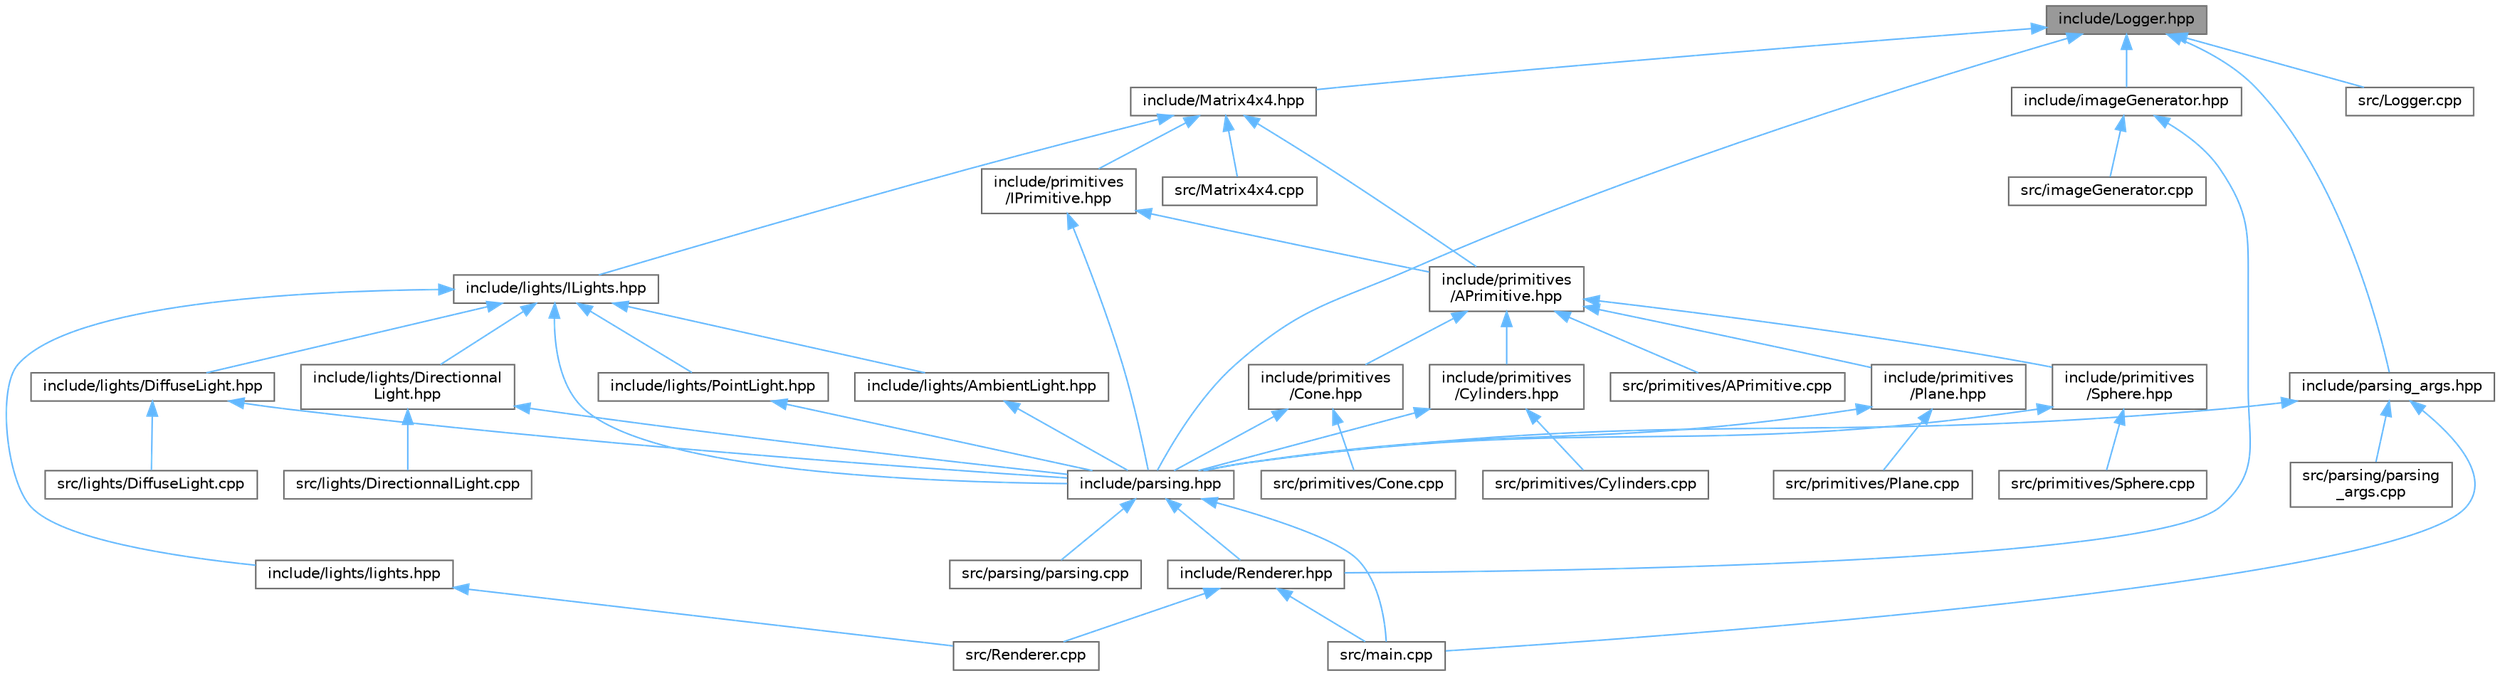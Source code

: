 digraph "include/Logger.hpp"
{
 // LATEX_PDF_SIZE
  bgcolor="transparent";
  edge [fontname=Helvetica,fontsize=10,labelfontname=Helvetica,labelfontsize=10];
  node [fontname=Helvetica,fontsize=10,shape=box,height=0.2,width=0.4];
  Node1 [id="Node000001",label="include/Logger.hpp",height=0.2,width=0.4,color="gray40", fillcolor="grey60", style="filled", fontcolor="black",tooltip="logger class"];
  Node1 -> Node2 [id="edge1_Node000001_Node000002",dir="back",color="steelblue1",style="solid",tooltip=" "];
  Node2 [id="Node000002",label="include/Matrix4x4.hpp",height=0.2,width=0.4,color="grey40", fillcolor="white", style="filled",URL="$Matrix4x4_8hpp.html",tooltip="matrix class"];
  Node2 -> Node3 [id="edge2_Node000002_Node000003",dir="back",color="steelblue1",style="solid",tooltip=" "];
  Node3 [id="Node000003",label="include/lights/ILights.hpp",height=0.2,width=0.4,color="grey40", fillcolor="white", style="filled",URL="$ILights_8hpp.html",tooltip="light interface"];
  Node3 -> Node4 [id="edge3_Node000003_Node000004",dir="back",color="steelblue1",style="solid",tooltip=" "];
  Node4 [id="Node000004",label="include/lights/AmbientLight.hpp",height=0.2,width=0.4,color="grey40", fillcolor="white", style="filled",URL="$AmbientLight_8hpp_source.html",tooltip=" "];
  Node4 -> Node5 [id="edge4_Node000004_Node000005",dir="back",color="steelblue1",style="solid",tooltip=" "];
  Node5 [id="Node000005",label="include/parsing.hpp",height=0.2,width=0.4,color="grey40", fillcolor="white", style="filled",URL="$parsing_8hpp.html",tooltip="parsing class"];
  Node5 -> Node6 [id="edge5_Node000005_Node000006",dir="back",color="steelblue1",style="solid",tooltip=" "];
  Node6 [id="Node000006",label="include/Renderer.hpp",height=0.2,width=0.4,color="grey40", fillcolor="white", style="filled",URL="$Renderer_8hpp.html",tooltip=" "];
  Node6 -> Node7 [id="edge6_Node000006_Node000007",dir="back",color="steelblue1",style="solid",tooltip=" "];
  Node7 [id="Node000007",label="src/Renderer.cpp",height=0.2,width=0.4,color="grey40", fillcolor="white", style="filled",URL="$Renderer_8cpp.html",tooltip=" "];
  Node6 -> Node8 [id="edge7_Node000006_Node000008",dir="back",color="steelblue1",style="solid",tooltip=" "];
  Node8 [id="Node000008",label="src/main.cpp",height=0.2,width=0.4,color="grey40", fillcolor="white", style="filled",URL="$main_8cpp.html",tooltip="main function for the raytracer"];
  Node5 -> Node8 [id="edge8_Node000005_Node000008",dir="back",color="steelblue1",style="solid",tooltip=" "];
  Node5 -> Node9 [id="edge9_Node000005_Node000009",dir="back",color="steelblue1",style="solid",tooltip=" "];
  Node9 [id="Node000009",label="src/parsing/parsing.cpp",height=0.2,width=0.4,color="grey40", fillcolor="white", style="filled",URL="$parsing_8cpp.html",tooltip="parsing class definition"];
  Node3 -> Node10 [id="edge10_Node000003_Node000010",dir="back",color="steelblue1",style="solid",tooltip=" "];
  Node10 [id="Node000010",label="include/lights/DiffuseLight.hpp",height=0.2,width=0.4,color="grey40", fillcolor="white", style="filled",URL="$DiffuseLight_8hpp.html",tooltip=" "];
  Node10 -> Node5 [id="edge11_Node000010_Node000005",dir="back",color="steelblue1",style="solid",tooltip=" "];
  Node10 -> Node11 [id="edge12_Node000010_Node000011",dir="back",color="steelblue1",style="solid",tooltip=" "];
  Node11 [id="Node000011",label="src/lights/DiffuseLight.cpp",height=0.2,width=0.4,color="grey40", fillcolor="white", style="filled",URL="$DiffuseLight_8cpp.html",tooltip=" "];
  Node3 -> Node12 [id="edge13_Node000003_Node000012",dir="back",color="steelblue1",style="solid",tooltip=" "];
  Node12 [id="Node000012",label="include/lights/Directionnal\lLight.hpp",height=0.2,width=0.4,color="grey40", fillcolor="white", style="filled",URL="$DirectionnalLight_8hpp.html",tooltip=" "];
  Node12 -> Node5 [id="edge14_Node000012_Node000005",dir="back",color="steelblue1",style="solid",tooltip=" "];
  Node12 -> Node13 [id="edge15_Node000012_Node000013",dir="back",color="steelblue1",style="solid",tooltip=" "];
  Node13 [id="Node000013",label="src/lights/DirectionnalLight.cpp",height=0.2,width=0.4,color="grey40", fillcolor="white", style="filled",URL="$DirectionnalLight_8cpp.html",tooltip=" "];
  Node3 -> Node14 [id="edge16_Node000003_Node000014",dir="back",color="steelblue1",style="solid",tooltip=" "];
  Node14 [id="Node000014",label="include/lights/PointLight.hpp",height=0.2,width=0.4,color="grey40", fillcolor="white", style="filled",URL="$PointLight_8hpp_source.html",tooltip=" "];
  Node14 -> Node5 [id="edge17_Node000014_Node000005",dir="back",color="steelblue1",style="solid",tooltip=" "];
  Node3 -> Node15 [id="edge18_Node000003_Node000015",dir="back",color="steelblue1",style="solid",tooltip=" "];
  Node15 [id="Node000015",label="include/lights/lights.hpp",height=0.2,width=0.4,color="grey40", fillcolor="white", style="filled",URL="$lights_8hpp_source.html",tooltip=" "];
  Node15 -> Node7 [id="edge19_Node000015_Node000007",dir="back",color="steelblue1",style="solid",tooltip=" "];
  Node3 -> Node5 [id="edge20_Node000003_Node000005",dir="back",color="steelblue1",style="solid",tooltip=" "];
  Node2 -> Node16 [id="edge21_Node000002_Node000016",dir="back",color="steelblue1",style="solid",tooltip=" "];
  Node16 [id="Node000016",label="include/primitives\l/APrimitive.hpp",height=0.2,width=0.4,color="grey40", fillcolor="white", style="filled",URL="$APrimitive_8hpp.html",tooltip=" "];
  Node16 -> Node17 [id="edge22_Node000016_Node000017",dir="back",color="steelblue1",style="solid",tooltip=" "];
  Node17 [id="Node000017",label="include/primitives\l/Cone.hpp",height=0.2,width=0.4,color="grey40", fillcolor="white", style="filled",URL="$Cone_8hpp.html",tooltip=" "];
  Node17 -> Node5 [id="edge23_Node000017_Node000005",dir="back",color="steelblue1",style="solid",tooltip=" "];
  Node17 -> Node18 [id="edge24_Node000017_Node000018",dir="back",color="steelblue1",style="solid",tooltip=" "];
  Node18 [id="Node000018",label="src/primitives/Cone.cpp",height=0.2,width=0.4,color="grey40", fillcolor="white", style="filled",URL="$Cone_8cpp.html",tooltip=" "];
  Node16 -> Node19 [id="edge25_Node000016_Node000019",dir="back",color="steelblue1",style="solid",tooltip=" "];
  Node19 [id="Node000019",label="include/primitives\l/Cylinders.hpp",height=0.2,width=0.4,color="grey40", fillcolor="white", style="filled",URL="$Cylinders_8hpp.html",tooltip="Cylinders class."];
  Node19 -> Node5 [id="edge26_Node000019_Node000005",dir="back",color="steelblue1",style="solid",tooltip=" "];
  Node19 -> Node20 [id="edge27_Node000019_Node000020",dir="back",color="steelblue1",style="solid",tooltip=" "];
  Node20 [id="Node000020",label="src/primitives/Cylinders.cpp",height=0.2,width=0.4,color="grey40", fillcolor="white", style="filled",URL="$Cylinders_8cpp.html",tooltip=" "];
  Node16 -> Node21 [id="edge28_Node000016_Node000021",dir="back",color="steelblue1",style="solid",tooltip=" "];
  Node21 [id="Node000021",label="include/primitives\l/Plane.hpp",height=0.2,width=0.4,color="grey40", fillcolor="white", style="filled",URL="$Plane_8hpp.html",tooltip="plane class"];
  Node21 -> Node5 [id="edge29_Node000021_Node000005",dir="back",color="steelblue1",style="solid",tooltip=" "];
  Node21 -> Node22 [id="edge30_Node000021_Node000022",dir="back",color="steelblue1",style="solid",tooltip=" "];
  Node22 [id="Node000022",label="src/primitives/Plane.cpp",height=0.2,width=0.4,color="grey40", fillcolor="white", style="filled",URL="$Plane_8cpp.html",tooltip=" "];
  Node16 -> Node23 [id="edge31_Node000016_Node000023",dir="back",color="steelblue1",style="solid",tooltip=" "];
  Node23 [id="Node000023",label="include/primitives\l/Sphere.hpp",height=0.2,width=0.4,color="grey40", fillcolor="white", style="filled",URL="$Sphere_8hpp.html",tooltip="sphere class"];
  Node23 -> Node5 [id="edge32_Node000023_Node000005",dir="back",color="steelblue1",style="solid",tooltip=" "];
  Node23 -> Node24 [id="edge33_Node000023_Node000024",dir="back",color="steelblue1",style="solid",tooltip=" "];
  Node24 [id="Node000024",label="src/primitives/Sphere.cpp",height=0.2,width=0.4,color="grey40", fillcolor="white", style="filled",URL="$Sphere_8cpp.html",tooltip="sphere class definition"];
  Node16 -> Node25 [id="edge34_Node000016_Node000025",dir="back",color="steelblue1",style="solid",tooltip=" "];
  Node25 [id="Node000025",label="src/primitives/APrimitive.cpp",height=0.2,width=0.4,color="grey40", fillcolor="white", style="filled",URL="$APrimitive_8cpp.html",tooltip=" "];
  Node2 -> Node26 [id="edge35_Node000002_Node000026",dir="back",color="steelblue1",style="solid",tooltip=" "];
  Node26 [id="Node000026",label="include/primitives\l/IPrimitive.hpp",height=0.2,width=0.4,color="grey40", fillcolor="white", style="filled",URL="$IPrimitive_8hpp.html",tooltip="primitive interface"];
  Node26 -> Node5 [id="edge36_Node000026_Node000005",dir="back",color="steelblue1",style="solid",tooltip=" "];
  Node26 -> Node16 [id="edge37_Node000026_Node000016",dir="back",color="steelblue1",style="solid",tooltip=" "];
  Node2 -> Node27 [id="edge38_Node000002_Node000027",dir="back",color="steelblue1",style="solid",tooltip=" "];
  Node27 [id="Node000027",label="src/Matrix4x4.cpp",height=0.2,width=0.4,color="grey40", fillcolor="white", style="filled",URL="$Matrix4x4_8cpp.html",tooltip=" "];
  Node1 -> Node28 [id="edge39_Node000001_Node000028",dir="back",color="steelblue1",style="solid",tooltip=" "];
  Node28 [id="Node000028",label="include/imageGenerator.hpp",height=0.2,width=0.4,color="grey40", fillcolor="white", style="filled",URL="$imageGenerator_8hpp.html",tooltip=" "];
  Node28 -> Node6 [id="edge40_Node000028_Node000006",dir="back",color="steelblue1",style="solid",tooltip=" "];
  Node28 -> Node29 [id="edge41_Node000028_Node000029",dir="back",color="steelblue1",style="solid",tooltip=" "];
  Node29 [id="Node000029",label="src/imageGenerator.cpp",height=0.2,width=0.4,color="grey40", fillcolor="white", style="filled",URL="$imageGenerator_8cpp.html",tooltip="Implementation of the imageGenerator class for generating and managing image files."];
  Node1 -> Node5 [id="edge42_Node000001_Node000005",dir="back",color="steelblue1",style="solid",tooltip=" "];
  Node1 -> Node30 [id="edge43_Node000001_Node000030",dir="back",color="steelblue1",style="solid",tooltip=" "];
  Node30 [id="Node000030",label="include/parsing_args.hpp",height=0.2,width=0.4,color="grey40", fillcolor="white", style="filled",URL="$parsing__args_8hpp.html",tooltip=" "];
  Node30 -> Node5 [id="edge44_Node000030_Node000005",dir="back",color="steelblue1",style="solid",tooltip=" "];
  Node30 -> Node8 [id="edge45_Node000030_Node000008",dir="back",color="steelblue1",style="solid",tooltip=" "];
  Node30 -> Node31 [id="edge46_Node000030_Node000031",dir="back",color="steelblue1",style="solid",tooltip=" "];
  Node31 [id="Node000031",label="src/parsing/parsing\l_args.cpp",height=0.2,width=0.4,color="grey40", fillcolor="white", style="filled",URL="$parsing__args_8cpp.html",tooltip=" "];
  Node1 -> Node32 [id="edge47_Node000001_Node000032",dir="back",color="steelblue1",style="solid",tooltip=" "];
  Node32 [id="Node000032",label="src/Logger.cpp",height=0.2,width=0.4,color="grey40", fillcolor="white", style="filled",URL="$Logger_8cpp.html",tooltip="logger class definition"];
}
